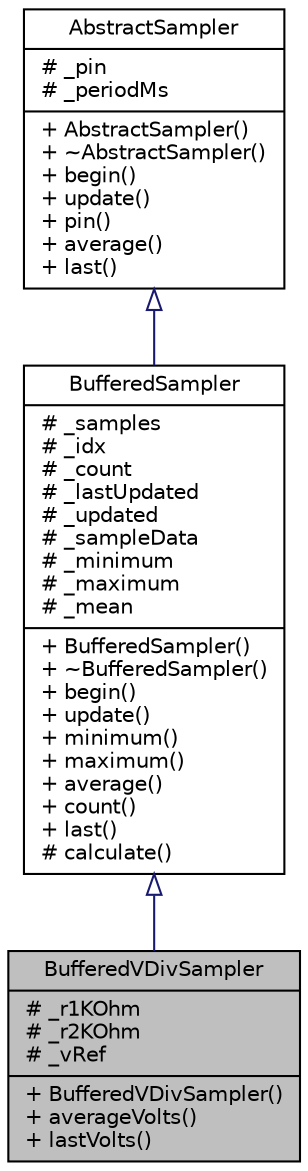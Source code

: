 digraph "BufferedVDivSampler"
{
  edge [fontname="Helvetica",fontsize="10",labelfontname="Helvetica",labelfontsize="10"];
  node [fontname="Helvetica",fontsize="10",shape=record];
  Node0 [label="{BufferedVDivSampler\n|# _r1KOhm\l# _r2KOhm\l# _vRef\l|+ BufferedVDivSampler()\l+ averageVolts()\l+ lastVolts()\l}",height=0.2,width=0.4,color="black", fillcolor="grey75", style="filled", fontcolor="black"];
  Node1 -> Node0 [dir="back",color="midnightblue",fontsize="10",style="solid",arrowtail="onormal",fontname="Helvetica"];
  Node1 [label="{BufferedSampler\n|# _samples\l# _idx\l# _count\l# _lastUpdated\l# _updated\l# _sampleData\l# _minimum\l# _maximum\l# _mean\l|+ BufferedSampler()\l+ ~BufferedSampler()\l+ begin()\l+ update()\l+ minimum()\l+ maximum()\l+ average()\l+ count()\l+ last()\l# calculate()\l}",height=0.2,width=0.4,color="black", fillcolor="white", style="filled",URL="$classBufferedSampler.html",tooltip="Ringbuffer-based sampler for analog values. "];
  Node2 -> Node1 [dir="back",color="midnightblue",fontsize="10",style="solid",arrowtail="onormal",fontname="Helvetica"];
  Node2 [label="{AbstractSampler\n|# _pin\l# _periodMs\l|+ AbstractSampler()\l+ ~AbstractSampler()\l+ begin()\l+ update()\l+ pin()\l+ average()\l+ last()\l}",height=0.2,width=0.4,color="black", fillcolor="white", style="filled",URL="$classAbstractSampler.html",tooltip="Base class for analog pin sampling classes. "];
}
